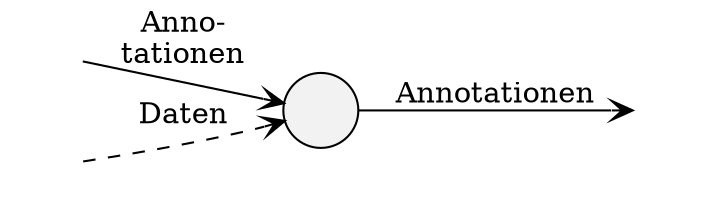 digraph io{
    node[shape=circle style=filled fillcolor=gray95]
    edge[arrowhead=open]
    rankdir=LR
    I[style=invis label=""]
    T[style=invis label=""]
    O[style=invis label=""]
    A[label=""]
    T->A[label="Daten" style=dashed]
    I->A[label="Anno-\ntationen"]
    A->O[label="Annotationen"]
}
